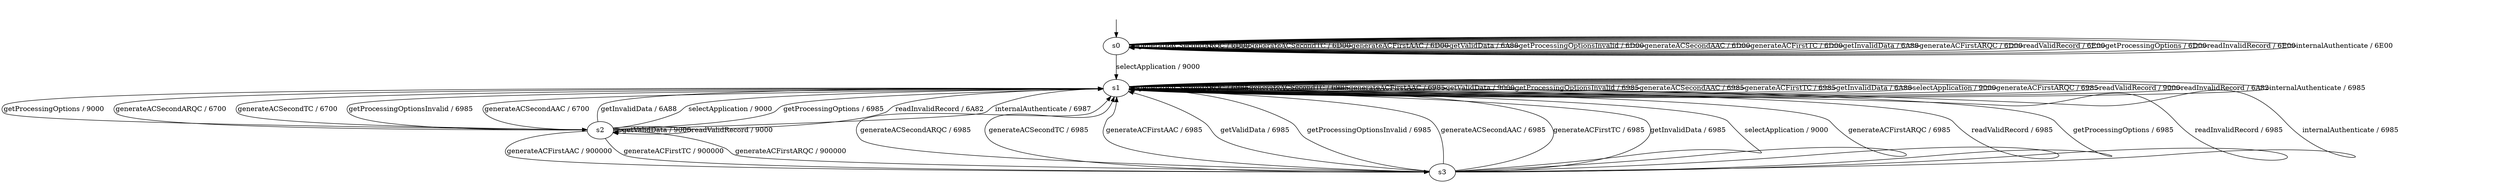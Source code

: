 digraph h0 {
s0 [label="s0"];
s1 [label="s1"];
s2 [label="s2"];
s3 [label="s3"];
s0 -> s0 [label="generateACSecondARQC / 6D00"];
s0 -> s0 [label="generateACSecondTC / 6D00"];
s0 -> s0 [label="generateACFirstAAC / 6D00"];
s0 -> s0 [label="getValidData / 6A88"];
s0 -> s0 [label="getProcessingOptionsInvalid / 6D00"];
s0 -> s0 [label="generateACSecondAAC / 6D00"];
s0 -> s0 [label="generateACFirstTC / 6D00"];
s0 -> s0 [label="getInvalidData / 6A88"];
s0 -> s1 [label="selectApplication / 9000"];
s0 -> s0 [label="generateACFirstARQC / 6D00"];
s0 -> s0 [label="readValidRecord / 6E00"];
s0 -> s0 [label="getProcessingOptions / 6D00"];
s0 -> s0 [label="readInvalidRecord / 6E00"];
s0 -> s0 [label="internalAuthenticate / 6E00"];
s1 -> s1 [label="generateACSecondARQC / 6985"];
s1 -> s1 [label="generateACSecondTC / 6985"];
s1 -> s1 [label="generateACFirstAAC / 6985"];
s1 -> s1 [label="getValidData / 9000"];
s1 -> s1 [label="getProcessingOptionsInvalid / 6985"];
s1 -> s1 [label="generateACSecondAAC / 6985"];
s1 -> s1 [label="generateACFirstTC / 6985"];
s1 -> s1 [label="getInvalidData / 6A88"];
s1 -> s1 [label="selectApplication / 9000"];
s1 -> s1 [label="generateACFirstARQC / 6985"];
s1 -> s1 [label="readValidRecord / 9000"];
s1 -> s2 [label="getProcessingOptions / 9000"];
s1 -> s1 [label="readInvalidRecord / 6A82"];
s1 -> s1 [label="internalAuthenticate / 6985"];
s2 -> s1 [label="generateACSecondARQC / 6700"];
s2 -> s1 [label="generateACSecondTC / 6700"];
s2 -> s3 [label="generateACFirstAAC / 900000"];
s2 -> s2 [label="getValidData / 9000"];
s2 -> s1 [label="getProcessingOptionsInvalid / 6985"];
s2 -> s1 [label="generateACSecondAAC / 6700"];
s2 -> s3 [label="generateACFirstTC / 900000"];
s2 -> s1 [label="getInvalidData / 6A88"];
s2 -> s1 [label="selectApplication / 9000"];
s2 -> s3 [label="generateACFirstARQC / 900000"];
s2 -> s2 [label="readValidRecord / 9000"];
s2 -> s1 [label="getProcessingOptions / 6985"];
s2 -> s1 [label="readInvalidRecord / 6A82"];
s2 -> s1 [label="internalAuthenticate / 6987"];
s3 -> s1 [label="generateACSecondARQC / 6985"];
s3 -> s1 [label="generateACSecondTC / 6985"];
s3 -> s1 [label="generateACFirstAAC / 6985"];
s3 -> s1 [label="getValidData / 6985"];
s3 -> s1 [label="getProcessingOptionsInvalid / 6985"];
s3 -> s1 [label="generateACSecondAAC / 6985"];
s3 -> s1 [label="generateACFirstTC / 6985"];
s3 -> s1 [label="getInvalidData / 6985"];
s3 -> s1 [label="selectApplication / 9000"];
s3 -> s1 [label="generateACFirstARQC / 6985"];
s3 -> s1 [label="readValidRecord / 6985"];
s3 -> s1 [label="getProcessingOptions / 6985"];
s3 -> s1 [label="readInvalidRecord / 6985"];
s3 -> s1 [label="internalAuthenticate / 6985"];
__start0 [shape=none, label=""];
__start0 -> s0 [label=""];
}
